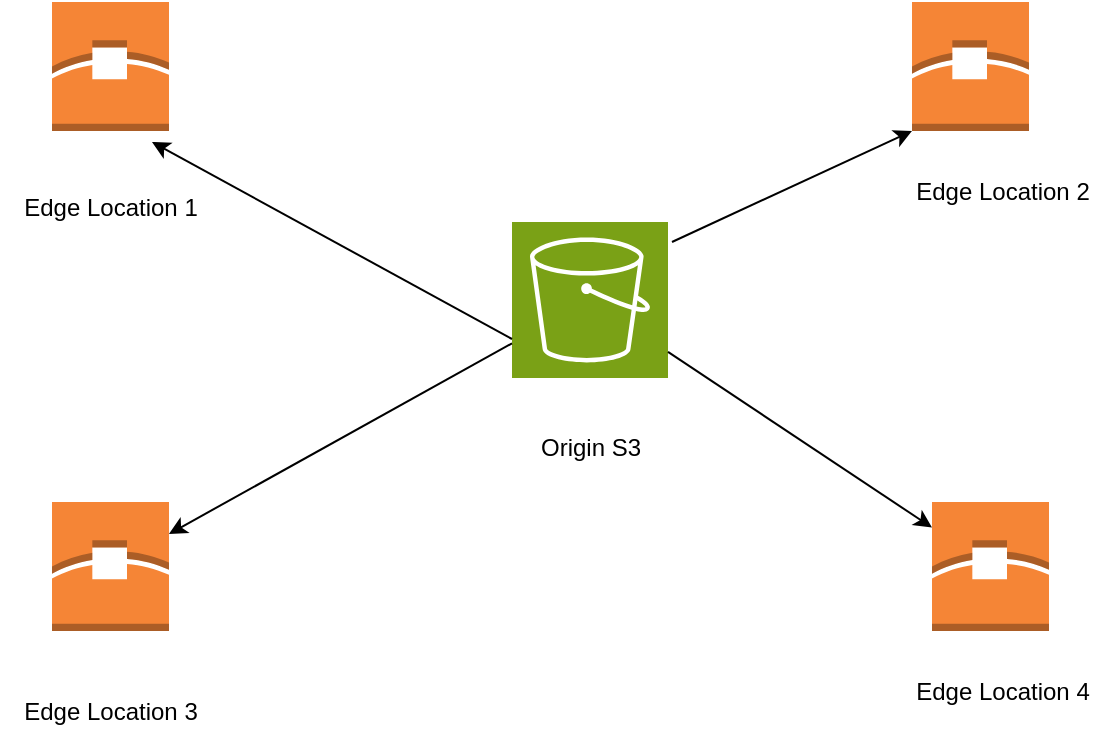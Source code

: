 <mxfile version="24.3.1" type="github">
  <diagram name="Page-1" id="iH57gUE1eNGSXevASxN4">
    <mxGraphModel dx="786" dy="459" grid="1" gridSize="10" guides="1" tooltips="1" connect="1" arrows="1" fold="1" page="1" pageScale="1" pageWidth="850" pageHeight="1100" math="0" shadow="0">
      <root>
        <mxCell id="0" />
        <mxCell id="1" parent="0" />
        <mxCell id="RbWz-rLSUKUS_oO3VM22-2" value="" style="sketch=0;points=[[0,0,0],[0.25,0,0],[0.5,0,0],[0.75,0,0],[1,0,0],[0,1,0],[0.25,1,0],[0.5,1,0],[0.75,1,0],[1,1,0],[0,0.25,0],[0,0.5,0],[0,0.75,0],[1,0.25,0],[1,0.5,0],[1,0.75,0]];outlineConnect=0;fontColor=#232F3E;fillColor=#7AA116;strokeColor=#ffffff;dashed=0;verticalLabelPosition=bottom;verticalAlign=top;align=center;html=1;fontSize=12;fontStyle=0;aspect=fixed;shape=mxgraph.aws4.resourceIcon;resIcon=mxgraph.aws4.s3;" vertex="1" parent="1">
          <mxGeometry x="400" y="270" width="78" height="78" as="geometry" />
        </mxCell>
        <mxCell id="RbWz-rLSUKUS_oO3VM22-3" value="Origin S3" style="text;html=1;align=center;verticalAlign=middle;resizable=0;points=[];autosize=1;strokeColor=none;fillColor=none;" vertex="1" parent="1">
          <mxGeometry x="404" y="368" width="70" height="30" as="geometry" />
        </mxCell>
        <mxCell id="RbWz-rLSUKUS_oO3VM22-4" value="" style="outlineConnect=0;dashed=0;verticalLabelPosition=bottom;verticalAlign=top;align=center;html=1;shape=mxgraph.aws3.edge_location;fillColor=#F58536;gradientColor=none;" vertex="1" parent="1">
          <mxGeometry x="170" y="160" width="58.5" height="64.5" as="geometry" />
        </mxCell>
        <mxCell id="RbWz-rLSUKUS_oO3VM22-5" value="" style="outlineConnect=0;dashed=0;verticalLabelPosition=bottom;verticalAlign=top;align=center;html=1;shape=mxgraph.aws3.edge_location;fillColor=#F58536;gradientColor=none;" vertex="1" parent="1">
          <mxGeometry x="600" y="160" width="58.5" height="64.5" as="geometry" />
        </mxCell>
        <mxCell id="RbWz-rLSUKUS_oO3VM22-6" value="" style="outlineConnect=0;dashed=0;verticalLabelPosition=bottom;verticalAlign=top;align=center;html=1;shape=mxgraph.aws3.edge_location;fillColor=#F58536;gradientColor=none;" vertex="1" parent="1">
          <mxGeometry x="170" y="410" width="58.5" height="64.5" as="geometry" />
        </mxCell>
        <mxCell id="RbWz-rLSUKUS_oO3VM22-7" value="" style="outlineConnect=0;dashed=0;verticalLabelPosition=bottom;verticalAlign=top;align=center;html=1;shape=mxgraph.aws3.edge_location;fillColor=#F58536;gradientColor=none;" vertex="1" parent="1">
          <mxGeometry x="610" y="410" width="58.5" height="64.5" as="geometry" />
        </mxCell>
        <mxCell id="RbWz-rLSUKUS_oO3VM22-8" value="" style="endArrow=classic;html=1;rounded=0;exitX=0;exitY=0.75;exitDx=0;exitDy=0;exitPerimeter=0;" edge="1" parent="1" source="RbWz-rLSUKUS_oO3VM22-2">
          <mxGeometry width="50" height="50" relative="1" as="geometry">
            <mxPoint x="380" y="330" as="sourcePoint" />
            <mxPoint x="220" y="230" as="targetPoint" />
          </mxGeometry>
        </mxCell>
        <mxCell id="RbWz-rLSUKUS_oO3VM22-10" value="" style="endArrow=classic;html=1;rounded=0;" edge="1" parent="1" source="RbWz-rLSUKUS_oO3VM22-2" target="RbWz-rLSUKUS_oO3VM22-6">
          <mxGeometry width="50" height="50" relative="1" as="geometry">
            <mxPoint x="290" y="410" as="sourcePoint" />
            <mxPoint x="340" y="360" as="targetPoint" />
          </mxGeometry>
        </mxCell>
        <mxCell id="RbWz-rLSUKUS_oO3VM22-11" value="" style="endArrow=classic;html=1;rounded=0;entryX=0;entryY=1;entryDx=0;entryDy=0;entryPerimeter=0;" edge="1" parent="1" target="RbWz-rLSUKUS_oO3VM22-5">
          <mxGeometry width="50" height="50" relative="1" as="geometry">
            <mxPoint x="480" y="280" as="sourcePoint" />
            <mxPoint x="430" y="280" as="targetPoint" />
          </mxGeometry>
        </mxCell>
        <mxCell id="RbWz-rLSUKUS_oO3VM22-14" value="" style="endArrow=classic;html=1;rounded=0;" edge="1" parent="1" source="RbWz-rLSUKUS_oO3VM22-2" target="RbWz-rLSUKUS_oO3VM22-7">
          <mxGeometry width="50" height="50" relative="1" as="geometry">
            <mxPoint x="480" y="360" as="sourcePoint" />
            <mxPoint x="530" y="310" as="targetPoint" />
          </mxGeometry>
        </mxCell>
        <mxCell id="RbWz-rLSUKUS_oO3VM22-15" value="Edge Location 1" style="text;html=1;align=center;verticalAlign=middle;resizable=0;points=[];autosize=1;strokeColor=none;fillColor=none;" vertex="1" parent="1">
          <mxGeometry x="144.25" y="248" width="110" height="30" as="geometry" />
        </mxCell>
        <mxCell id="RbWz-rLSUKUS_oO3VM22-16" value="Edge Location 3" style="text;html=1;align=center;verticalAlign=middle;resizable=0;points=[];autosize=1;strokeColor=none;fillColor=none;" vertex="1" parent="1">
          <mxGeometry x="144.25" y="500" width="110" height="30" as="geometry" />
        </mxCell>
        <mxCell id="RbWz-rLSUKUS_oO3VM22-17" value="Edge Location 2" style="text;html=1;align=center;verticalAlign=middle;resizable=0;points=[];autosize=1;strokeColor=none;fillColor=none;" vertex="1" parent="1">
          <mxGeometry x="590" y="240" width="110" height="30" as="geometry" />
        </mxCell>
        <mxCell id="RbWz-rLSUKUS_oO3VM22-18" value="Edge Location 4" style="text;html=1;align=center;verticalAlign=middle;resizable=0;points=[];autosize=1;strokeColor=none;fillColor=none;" vertex="1" parent="1">
          <mxGeometry x="590" y="490" width="110" height="30" as="geometry" />
        </mxCell>
      </root>
    </mxGraphModel>
  </diagram>
</mxfile>
